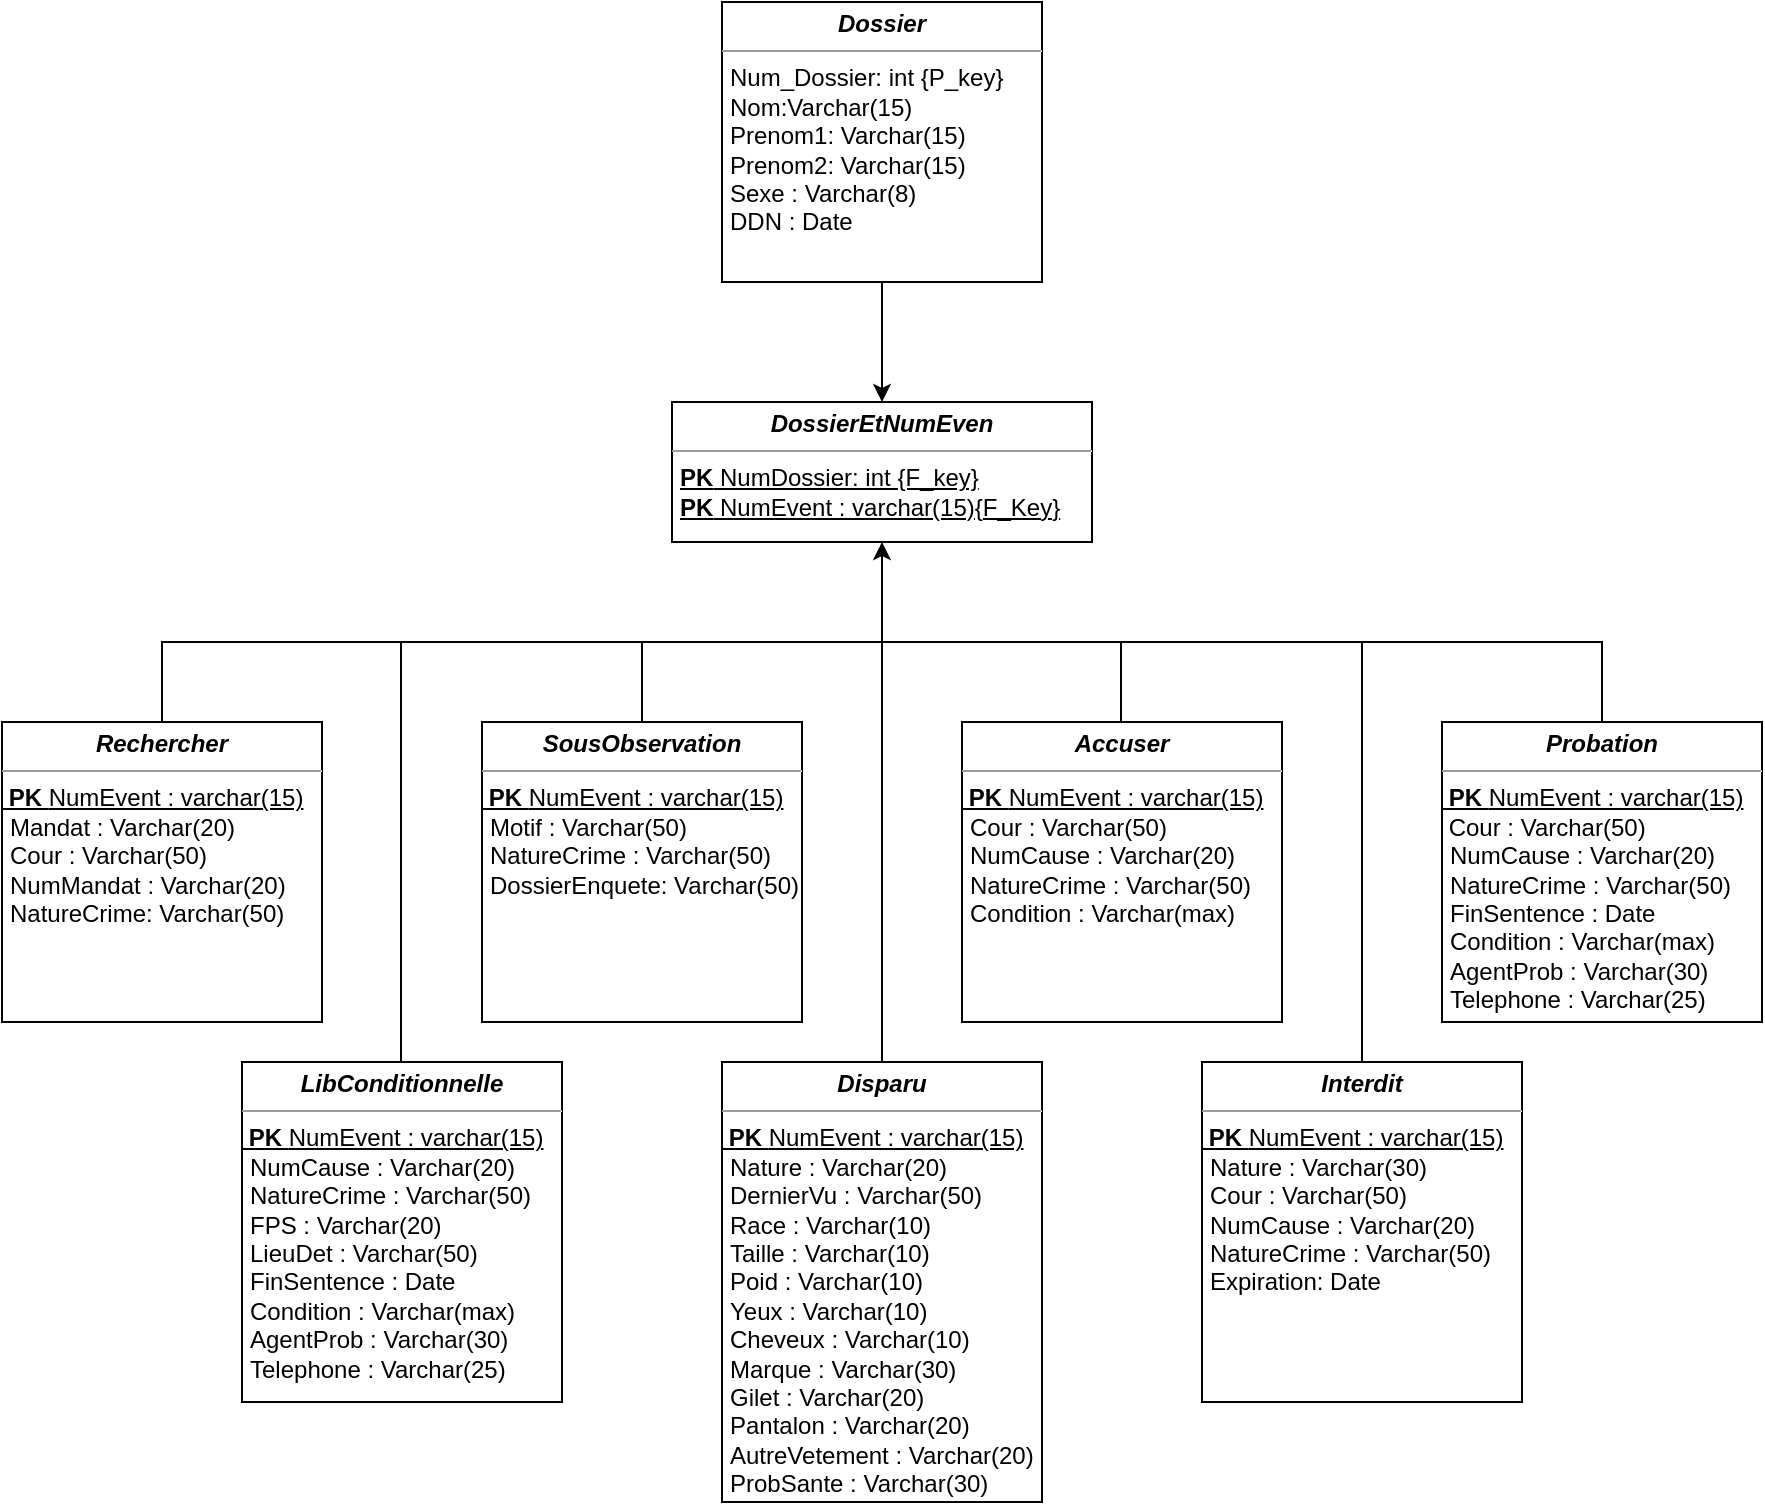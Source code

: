 <mxfile version="16.5.1" type="device"><diagram id="MGXxLH3bIuAMRd_GPrkR" name="Page-1"><mxGraphModel dx="2173" dy="979" grid="1" gridSize="10" guides="1" tooltips="1" connect="1" arrows="1" fold="1" page="1" pageScale="1" pageWidth="827" pageHeight="1169" math="0" shadow="0"><root><mxCell id="0"/><mxCell id="1" parent="0"/><mxCell id="JwiD3lRY06BFEBkzsR3_-8" style="edgeStyle=orthogonalEdgeStyle;rounded=0;orthogonalLoop=1;jettySize=auto;html=1;exitX=0.5;exitY=1;exitDx=0;exitDy=0;entryX=0.5;entryY=0;entryDx=0;entryDy=0;" edge="1" parent="1" source="JwiD3lRY06BFEBkzsR3_-5" target="JwiD3lRY06BFEBkzsR3_-7"><mxGeometry relative="1" as="geometry"/></mxCell><mxCell id="JwiD3lRY06BFEBkzsR3_-5" value="&lt;p style=&quot;margin: 0px ; margin-top: 4px ; text-align: center&quot;&gt;&lt;b&gt;&lt;i&gt;Dossier&lt;/i&gt;&lt;/b&gt;&lt;/p&gt;&lt;hr size=&quot;1&quot;&gt;&lt;p style=&quot;margin: 0px ; margin-left: 4px&quot;&gt;&lt;/p&gt;&lt;p style=&quot;margin: 0px ; margin-left: 4px&quot;&gt;Num_Dossier: int {P_key}&lt;/p&gt;&lt;p style=&quot;margin: 0px ; margin-left: 4px&quot;&gt;Nom:Varchar(15)&lt;/p&gt;&lt;p style=&quot;margin: 0px ; margin-left: 4px&quot;&gt;Prenom1: Varchar(15)&lt;/p&gt;&lt;p style=&quot;margin: 0px ; margin-left: 4px&quot;&gt;Prenom2: Varchar(15)&lt;/p&gt;&lt;p style=&quot;margin: 0px ; margin-left: 4px&quot;&gt;Sexe : Varchar(8)&lt;/p&gt;&lt;p style=&quot;margin: 0px ; margin-left: 4px&quot;&gt;DDN : Date&lt;/p&gt;&lt;p style=&quot;margin: 0px ; margin-left: 4px&quot;&gt;&lt;br&gt;&lt;/p&gt;" style="verticalAlign=top;align=left;overflow=fill;fontSize=12;fontFamily=Helvetica;html=1;" vertex="1" parent="1"><mxGeometry x="320" y="80" width="160" height="140" as="geometry"/></mxCell><mxCell id="JwiD3lRY06BFEBkzsR3_-7" value="&lt;p style=&quot;margin: 0px ; margin-top: 4px ; text-align: center&quot;&gt;&lt;b&gt;&lt;i&gt;DossierEtNumEven&lt;/i&gt;&lt;/b&gt;&lt;/p&gt;&lt;hr size=&quot;1&quot;&gt;&lt;p style=&quot;margin: 0px ; margin-left: 4px&quot;&gt;&lt;/p&gt;&lt;p style=&quot;margin: 0px ; margin-left: 4px&quot;&gt;&lt;u&gt;&lt;b&gt;PK&lt;/b&gt; NumDossier: int {F_key}&lt;/u&gt;&lt;/p&gt;&lt;p style=&quot;margin: 0px ; margin-left: 4px&quot;&gt;&lt;u&gt;&lt;b&gt;PK&lt;/b&gt; NumEvent : varchar(15){F_Key}&lt;/u&gt;&lt;/p&gt;&lt;p style=&quot;margin: 0px ; margin-left: 4px&quot;&gt;&lt;br&gt;&lt;/p&gt;" style="verticalAlign=top;align=left;overflow=fill;fontSize=12;fontFamily=Helvetica;html=1;" vertex="1" parent="1"><mxGeometry x="295" y="280" width="210" height="70" as="geometry"/></mxCell><mxCell id="JwiD3lRY06BFEBkzsR3_-9" value="&lt;p style=&quot;margin: 0px ; margin-top: 4px ; text-align: center&quot;&gt;&lt;b&gt;&lt;i&gt;LibConditionnelle&lt;/i&gt;&lt;/b&gt;&lt;/p&gt;&lt;hr size=&quot;1&quot;&gt;&lt;p style=&quot;margin: 0px ; margin-left: 4px&quot;&gt;&lt;/p&gt;&lt;u&gt;&lt;b&gt;&amp;nbsp;PK&amp;nbsp;&lt;/b&gt;&lt;/u&gt;&lt;u&gt;NumEvent : varchar(15)&lt;/u&gt;&lt;p style=&quot;margin: 0px 0px 0px 4px&quot;&gt;NumCause : Varchar(20)&lt;/p&gt;&lt;p style=&quot;margin: 0px 0px 0px 4px&quot;&gt;NatureCrime : Varchar(50)&lt;/p&gt;&lt;p style=&quot;margin: 0px ; margin-left: 4px&quot;&gt;&lt;span&gt;FPS : Varchar(20)&lt;/span&gt;&lt;br&gt;&lt;/p&gt;&lt;p style=&quot;margin: 0px ; margin-left: 4px&quot;&gt;LieuDet : Varchar(50)&lt;/p&gt;&lt;p style=&quot;margin: 0px 0px 0px 4px&quot;&gt;FinSentence : Date&lt;br&gt;&lt;/p&gt;&lt;div&gt;&lt;p style=&quot;margin: 0px 0px 0px 4px&quot;&gt;Condition : Varchar(max)&lt;br&gt;&lt;/p&gt;&lt;p style=&quot;margin: 0px 0px 0px 4px&quot;&gt;AgentProb : Varchar(30)&lt;/p&gt;&lt;p style=&quot;margin: 0px 0px 0px 4px&quot;&gt;Telephone : Varchar(25)&lt;br&gt;&lt;/p&gt;&lt;/div&gt;&lt;div&gt;&lt;br&gt;&lt;/div&gt;&lt;div&gt;&lt;br&gt;&lt;/div&gt;" style="verticalAlign=top;align=left;overflow=fill;fontSize=12;fontFamily=Helvetica;html=1;" vertex="1" parent="1"><mxGeometry x="80" y="610" width="160" height="170" as="geometry"/></mxCell><mxCell id="JwiD3lRY06BFEBkzsR3_-10" value="&lt;p style=&quot;margin: 0px ; margin-top: 4px ; text-align: center&quot;&gt;&lt;b&gt;&lt;i&gt;SousObservation&lt;/i&gt;&lt;/b&gt;&lt;/p&gt;&lt;hr size=&quot;1&quot;&gt;&lt;p style=&quot;margin: 0px ; margin-left: 4px&quot;&gt;&lt;/p&gt;&lt;u&gt;&lt;b&gt;&amp;nbsp;PK&amp;nbsp;&lt;/b&gt;&lt;/u&gt;&lt;u&gt;NumEvent : varchar(15)&lt;/u&gt;&lt;p style=&quot;margin: 0px ; margin-left: 4px&quot;&gt;Motif : Varchar(50)&lt;/p&gt;&lt;p style=&quot;margin: 0px ; margin-left: 4px&quot;&gt;NatureCrime : Varchar(50)&lt;/p&gt;&lt;p style=&quot;margin: 0px ; margin-left: 4px&quot;&gt;DossierEnquete: Varchar(50)&lt;/p&gt;&lt;p style=&quot;margin: 0px ; margin-left: 4px&quot;&gt;&lt;br&gt;&lt;/p&gt;&lt;p style=&quot;margin: 0px ; margin-left: 4px&quot;&gt;&lt;br&gt;&lt;/p&gt;" style="verticalAlign=top;align=left;overflow=fill;fontSize=12;fontFamily=Helvetica;html=1;" vertex="1" parent="1"><mxGeometry x="200" y="440" width="160" height="150" as="geometry"/></mxCell><mxCell id="JwiD3lRY06BFEBkzsR3_-11" value="&lt;p style=&quot;margin: 0px ; margin-top: 4px ; text-align: center&quot;&gt;&lt;b&gt;&lt;i&gt;Accuser&lt;/i&gt;&lt;/b&gt;&lt;/p&gt;&lt;hr size=&quot;1&quot;&gt;&lt;p style=&quot;margin: 0px ; margin-left: 4px&quot;&gt;&lt;/p&gt;&lt;u&gt;&lt;b&gt;&amp;nbsp;PK&amp;nbsp;&lt;/b&gt;&lt;/u&gt;&lt;u&gt;NumEvent : varchar(15)&lt;/u&gt;&lt;p style=&quot;margin: 0px ; margin-left: 4px&quot;&gt;Cour : Varchar(50)&lt;/p&gt;&lt;p style=&quot;margin: 0px ; margin-left: 4px&quot;&gt;NumCause : Varchar(20)&lt;/p&gt;&lt;p style=&quot;margin: 0px ; margin-left: 4px&quot;&gt;NatureCrime : Varchar(50)&lt;/p&gt;&lt;p style=&quot;margin: 0px ; margin-left: 4px&quot;&gt;Condition : Varchar(max)&lt;/p&gt;" style="verticalAlign=top;align=left;overflow=fill;fontSize=12;fontFamily=Helvetica;html=1;" vertex="1" parent="1"><mxGeometry x="440" y="440" width="160" height="150" as="geometry"/></mxCell><mxCell id="JwiD3lRY06BFEBkzsR3_-12" value="&lt;p style=&quot;margin: 0px ; margin-top: 4px ; text-align: center&quot;&gt;&lt;b&gt;&lt;i&gt;Interdit&lt;/i&gt;&lt;/b&gt;&lt;/p&gt;&lt;hr size=&quot;1&quot;&gt;&lt;p style=&quot;margin: 0px ; margin-left: 4px&quot;&gt;&lt;/p&gt;&lt;u&gt;&lt;b&gt;&amp;nbsp;PK&amp;nbsp;&lt;/b&gt;&lt;/u&gt;&lt;u&gt;NumEvent : varchar(15)&lt;/u&gt;&lt;p style=&quot;margin: 0px ; margin-left: 4px&quot;&gt;Nature : Varchar(30)&lt;br&gt;&lt;/p&gt;&lt;p style=&quot;margin: 0px 0px 0px 4px&quot;&gt;Cour : Varchar(50)&lt;/p&gt;&lt;p style=&quot;margin: 0px 0px 0px 4px&quot;&gt;NumCause : Varchar(20)&lt;/p&gt;&lt;p style=&quot;margin: 0px 0px 0px 4px&quot;&gt;NatureCrime : Varchar(50)&lt;/p&gt;&lt;p style=&quot;margin: 0px 0px 0px 4px&quot;&gt;Expiration: Date&lt;br&gt;&lt;/p&gt;&lt;div&gt;&lt;br&gt;&lt;/div&gt;" style="verticalAlign=top;align=left;overflow=fill;fontSize=12;fontFamily=Helvetica;html=1;" vertex="1" parent="1"><mxGeometry x="560" y="610" width="160" height="170" as="geometry"/></mxCell><mxCell id="JwiD3lRY06BFEBkzsR3_-16" style="edgeStyle=orthogonalEdgeStyle;rounded=0;orthogonalLoop=1;jettySize=auto;html=1;exitX=0.5;exitY=0;exitDx=0;exitDy=0;entryX=0.5;entryY=1;entryDx=0;entryDy=0;" edge="1" parent="1" source="JwiD3lRY06BFEBkzsR3_-13" target="JwiD3lRY06BFEBkzsR3_-7"><mxGeometry relative="1" as="geometry"><Array as="points"><mxPoint x="40" y="400"/><mxPoint x="400" y="400"/></Array></mxGeometry></mxCell><mxCell id="JwiD3lRY06BFEBkzsR3_-13" value="&lt;p style=&quot;margin: 0px ; margin-top: 4px ; text-align: center&quot;&gt;&lt;b&gt;&lt;i&gt;Rechercher&lt;/i&gt;&lt;/b&gt;&lt;/p&gt;&lt;hr size=&quot;1&quot;&gt;&lt;p style=&quot;margin: 0px ; margin-left: 4px&quot;&gt;&lt;/p&gt;&lt;u&gt;&lt;b&gt;&amp;nbsp;PK&amp;nbsp;&lt;/b&gt;&lt;/u&gt;&lt;u&gt;NumEvent : varchar(15)&lt;br&gt;&lt;/u&gt;&lt;p style=&quot;margin: 0px ; margin-left: 4px&quot;&gt;Mandat : Varchar(20)&lt;/p&gt;&lt;p style=&quot;margin: 0px ; margin-left: 4px&quot;&gt;Cour : Varchar(50)&lt;/p&gt;&lt;p style=&quot;margin: 0px ; margin-left: 4px&quot;&gt;NumMandat : Varchar(20)&lt;/p&gt;&lt;p style=&quot;margin: 0px ; margin-left: 4px&quot;&gt;NatureCrime: Varchar(50)&lt;/p&gt;&lt;p style=&quot;margin: 0px ; margin-left: 4px&quot;&gt;&lt;br&gt;&lt;/p&gt;" style="verticalAlign=top;align=left;overflow=fill;fontSize=12;fontFamily=Helvetica;html=1;" vertex="1" parent="1"><mxGeometry x="-40" y="440" width="160" height="150" as="geometry"/></mxCell><mxCell id="JwiD3lRY06BFEBkzsR3_-14" value="&lt;p style=&quot;margin: 0px ; margin-top: 4px ; text-align: center&quot;&gt;&lt;b&gt;&lt;i&gt;Probation&lt;/i&gt;&lt;/b&gt;&lt;/p&gt;&lt;hr size=&quot;1&quot;&gt;&lt;p style=&quot;margin: 0px ; margin-left: 4px&quot;&gt;&lt;/p&gt;&lt;u&gt;&lt;b&gt;&amp;nbsp;PK&amp;nbsp;&lt;/b&gt;&lt;/u&gt;&lt;u&gt;NumEvent : varchar(15)&lt;br&gt;&lt;/u&gt;&amp;nbsp;Cour : Varchar(50)&lt;p style=&quot;margin: 0px 0px 0px 4px&quot;&gt;NumCause : Varchar(20)&lt;/p&gt;&lt;p style=&quot;margin: 0px 0px 0px 4px&quot;&gt;NatureCrime : Varchar(50)&lt;/p&gt;&lt;p style=&quot;margin: 0px ; margin-left: 4px&quot;&gt;&lt;span&gt;FinSentence : Date&lt;/span&gt;&lt;br&gt;&lt;/p&gt;&lt;p style=&quot;margin: 0px ; margin-left: 4px&quot;&gt;Condition : Varchar(max)&lt;span&gt;&lt;br&gt;&lt;/span&gt;&lt;/p&gt;&lt;p style=&quot;margin: 0px ; margin-left: 4px&quot;&gt;AgentProb : Varchar(30)&lt;/p&gt;&lt;p style=&quot;margin: 0px ; margin-left: 4px&quot;&gt;Telephone : Varchar(25)&lt;/p&gt;" style="verticalAlign=top;align=left;overflow=fill;fontSize=12;fontFamily=Helvetica;html=1;" vertex="1" parent="1"><mxGeometry x="680" y="440" width="160" height="150" as="geometry"/></mxCell><mxCell id="JwiD3lRY06BFEBkzsR3_-15" value="&lt;p style=&quot;margin: 0px ; margin-top: 4px ; text-align: center&quot;&gt;&lt;b&gt;&lt;i&gt;Disparu&lt;/i&gt;&lt;/b&gt;&lt;/p&gt;&lt;hr size=&quot;1&quot;&gt;&lt;p style=&quot;margin: 0px ; margin-left: 4px&quot;&gt;&lt;/p&gt;&lt;u&gt;&lt;b&gt;&amp;nbsp;PK&amp;nbsp;&lt;/b&gt;&lt;/u&gt;&lt;u&gt;NumEvent : varchar(15)&lt;/u&gt;&lt;p style=&quot;margin: 0px ; margin-left: 4px&quot;&gt;&lt;span&gt;Nature : Varchar(20)&lt;/span&gt;&lt;br&gt;&lt;/p&gt;&lt;p style=&quot;margin: 0px ; margin-left: 4px&quot;&gt;DernierVu : Varchar(50)&lt;/p&gt;&lt;p style=&quot;margin: 0px ; margin-left: 4px&quot;&gt;Race : Varchar(10)&lt;/p&gt;&lt;p style=&quot;margin: 0px ; margin-left: 4px&quot;&gt;Taille : Varchar(10)&lt;br&gt;&lt;/p&gt;&lt;p style=&quot;margin: 0px ; margin-left: 4px&quot;&gt;Poid : Varchar(10)&lt;br&gt;&lt;/p&gt;&lt;p style=&quot;margin: 0px ; margin-left: 4px&quot;&gt;Yeux : Varchar(10)&lt;br&gt;&lt;/p&gt;&lt;p style=&quot;margin: 0px ; margin-left: 4px&quot;&gt;Cheveux : Varchar(10)&lt;br&gt;&lt;/p&gt;&lt;p style=&quot;margin: 0px ; margin-left: 4px&quot;&gt;Marque : Varchar(30)&lt;br&gt;&lt;/p&gt;&lt;p style=&quot;margin: 0px ; margin-left: 4px&quot;&gt;Gilet : Varchar(20)&lt;br&gt;&lt;/p&gt;&lt;p style=&quot;margin: 0px ; margin-left: 4px&quot;&gt;Pantalon : Varchar(20)&lt;br&gt;&lt;/p&gt;&lt;p style=&quot;margin: 0px ; margin-left: 4px&quot;&gt;AutreVetement : Varchar(20)&lt;br&gt;&lt;/p&gt;&lt;p style=&quot;margin: 0px ; margin-left: 4px&quot;&gt;ProbSante : Varchar(30)&lt;br&gt;&lt;/p&gt;&lt;p style=&quot;margin: 0px ; margin-left: 4px&quot;&gt;&lt;br&gt;&lt;/p&gt;" style="verticalAlign=top;align=left;overflow=fill;fontSize=12;fontFamily=Helvetica;html=1;" vertex="1" parent="1"><mxGeometry x="320" y="610" width="160" height="220" as="geometry"/></mxCell><mxCell id="JwiD3lRY06BFEBkzsR3_-17" value="" style="endArrow=none;html=1;rounded=0;exitX=0.5;exitY=0;exitDx=0;exitDy=0;" edge="1" parent="1" source="JwiD3lRY06BFEBkzsR3_-14"><mxGeometry width="50" height="50" relative="1" as="geometry"><mxPoint x="630" y="410" as="sourcePoint"/><mxPoint x="400" y="400" as="targetPoint"/><Array as="points"><mxPoint x="760" y="400"/></Array></mxGeometry></mxCell><mxCell id="JwiD3lRY06BFEBkzsR3_-18" value="" style="endArrow=none;html=1;rounded=0;exitX=0.5;exitY=0;exitDx=0;exitDy=0;" edge="1" parent="1" source="JwiD3lRY06BFEBkzsR3_-15"><mxGeometry width="50" height="50" relative="1" as="geometry"><mxPoint x="340" y="480" as="sourcePoint"/><mxPoint x="400" y="400" as="targetPoint"/><Array as="points"/></mxGeometry></mxCell><mxCell id="JwiD3lRY06BFEBkzsR3_-19" value="" style="endArrow=none;html=1;rounded=0;exitX=0.5;exitY=0;exitDx=0;exitDy=0;" edge="1" parent="1"><mxGeometry width="50" height="50" relative="1" as="geometry"><mxPoint x="159.5" y="610" as="sourcePoint"/><mxPoint x="159.5" y="400" as="targetPoint"/><Array as="points"/></mxGeometry></mxCell><mxCell id="JwiD3lRY06BFEBkzsR3_-20" value="" style="endArrow=none;html=1;rounded=0;exitX=0.5;exitY=0;exitDx=0;exitDy=0;" edge="1" parent="1"><mxGeometry width="50" height="50" relative="1" as="geometry"><mxPoint x="640" y="610" as="sourcePoint"/><mxPoint x="640" y="400" as="targetPoint"/><Array as="points"/></mxGeometry></mxCell><mxCell id="JwiD3lRY06BFEBkzsR3_-21" value="" style="endArrow=none;html=1;rounded=0;exitX=0.5;exitY=0;exitDx=0;exitDy=0;" edge="1" parent="1" source="JwiD3lRY06BFEBkzsR3_-10"><mxGeometry width="50" height="50" relative="1" as="geometry"><mxPoint x="270" y="450" as="sourcePoint"/><mxPoint x="280" y="400" as="targetPoint"/></mxGeometry></mxCell><mxCell id="JwiD3lRY06BFEBkzsR3_-22" value="" style="endArrow=none;html=1;rounded=0;exitX=0.5;exitY=0;exitDx=0;exitDy=0;" edge="1" parent="1"><mxGeometry width="50" height="50" relative="1" as="geometry"><mxPoint x="519.5" y="440" as="sourcePoint"/><mxPoint x="519.5" y="400" as="targetPoint"/></mxGeometry></mxCell></root></mxGraphModel></diagram></mxfile>